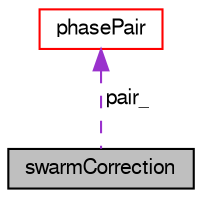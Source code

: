 digraph "swarmCorrection"
{
  bgcolor="transparent";
  edge [fontname="FreeSans",fontsize="10",labelfontname="FreeSans",labelfontsize="10"];
  node [fontname="FreeSans",fontsize="10",shape=record];
  Node3 [label="swarmCorrection",height=0.2,width=0.4,color="black", fillcolor="grey75", style="filled", fontcolor="black"];
  Node4 -> Node3 [dir="back",color="darkorchid3",fontsize="10",style="dashed",label=" pair_" ,fontname="FreeSans"];
  Node4 [label="phasePair",height=0.2,width=0.4,color="red",URL="$a32374.html"];
}
